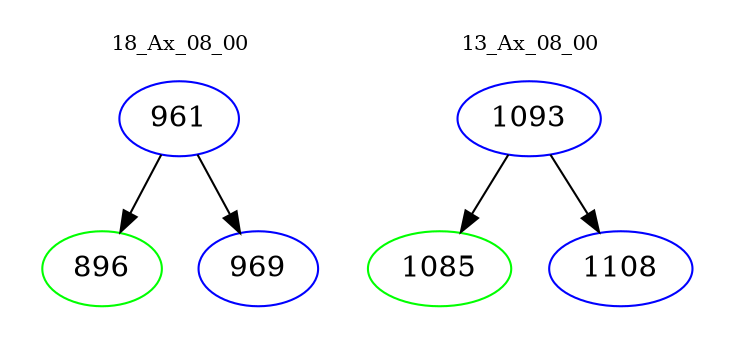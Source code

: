 digraph{
subgraph cluster_0 {
color = white
label = "18_Ax_08_00";
fontsize=10;
T0_961 [label="961", color="blue"]
T0_961 -> T0_896 [color="black"]
T0_896 [label="896", color="green"]
T0_961 -> T0_969 [color="black"]
T0_969 [label="969", color="blue"]
}
subgraph cluster_1 {
color = white
label = "13_Ax_08_00";
fontsize=10;
T1_1093 [label="1093", color="blue"]
T1_1093 -> T1_1085 [color="black"]
T1_1085 [label="1085", color="green"]
T1_1093 -> T1_1108 [color="black"]
T1_1108 [label="1108", color="blue"]
}
}
